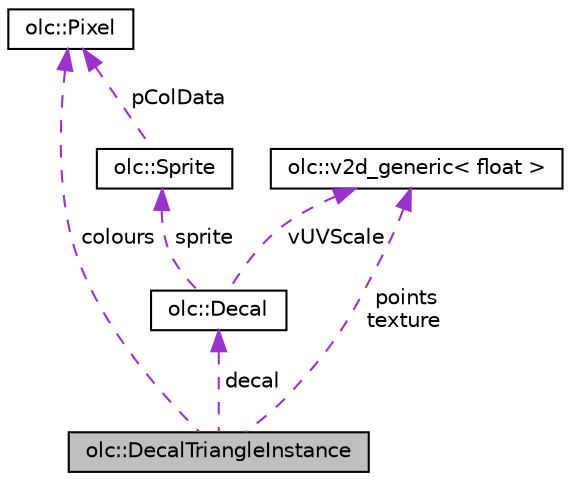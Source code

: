 digraph "olc::DecalTriangleInstance"
{
 // LATEX_PDF_SIZE
  edge [fontname="Helvetica",fontsize="10",labelfontname="Helvetica",labelfontsize="10"];
  node [fontname="Helvetica",fontsize="10",shape=record];
  Node1 [label="olc::DecalTriangleInstance",height=0.2,width=0.4,color="black", fillcolor="grey75", style="filled", fontcolor="black",tooltip=" "];
  Node2 -> Node1 [dir="back",color="darkorchid3",fontsize="10",style="dashed",label=" decal" ,fontname="Helvetica"];
  Node2 [label="olc::Decal",height=0.2,width=0.4,color="black", fillcolor="white", style="filled",URL="$classolc_1_1_decal.html",tooltip=" "];
  Node3 -> Node2 [dir="back",color="darkorchid3",fontsize="10",style="dashed",label=" sprite" ,fontname="Helvetica"];
  Node3 [label="olc::Sprite",height=0.2,width=0.4,color="black", fillcolor="white", style="filled",URL="$classolc_1_1_sprite.html",tooltip=" "];
  Node4 -> Node3 [dir="back",color="darkorchid3",fontsize="10",style="dashed",label=" pColData" ,fontname="Helvetica"];
  Node4 [label="olc::Pixel",height=0.2,width=0.4,color="black", fillcolor="white", style="filled",URL="$structolc_1_1_pixel.html",tooltip=" "];
  Node5 -> Node2 [dir="back",color="darkorchid3",fontsize="10",style="dashed",label=" vUVScale" ,fontname="Helvetica"];
  Node5 [label="olc::v2d_generic\< float \>",height=0.2,width=0.4,color="black", fillcolor="white", style="filled",URL="$structolc_1_1v2d__generic.html",tooltip=" "];
  Node4 -> Node1 [dir="back",color="darkorchid3",fontsize="10",style="dashed",label=" colours" ,fontname="Helvetica"];
  Node5 -> Node1 [dir="back",color="darkorchid3",fontsize="10",style="dashed",label=" points\ntexture" ,fontname="Helvetica"];
}
